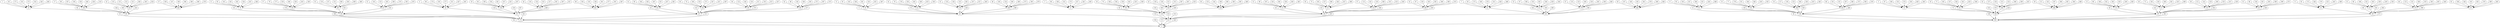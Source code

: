 digraph {
0;
1;
2;
3;
4;
5;
6;
7;
8;
9;
10;
11;
12;
13;
14;
15;
16;
17;
18;
19;
20;
21;
22;
23;
24;
25;
26;
27;
28;
29;
30;
31;
32;
33;
34;
35;
36;
37;
38;
39;
40;
41;
42;
43;
44;
45;
46;
47;
48;
49;
50;
51;
52;
53;
54;
55;
56;
57;
58;
59;
60;
61;
62;
63;
64;
65;
66;
67;
68;
69;
70;
71;
72;
73;
74;
75;
76;
77;
78;
79;
80;
81;
82;
83;
84;
85;
86;
87;
88;
89;
90;
91;
92;
93;
94;
95;
96;
97;
98;
99;
100;
101;
102;
103;
104;
105;
106;
107;
108;
109;
110;
111;
112;
113;
114;
115;
116;
117;
118;
119;
120;
121;
122;
123;
124;
125;
126;
127;
128;
129;
130;
131;
132;
133;
134;
135;
136;
137;
138;
139;
140;
141;
142;
143;
144;
145;
146;
147;
148;
149;
150;
151;
152;
153;
154;
155;
156;
157;
158;
159;
160;
161;
162;
163;
164;
165;
166;
167;
168;
169;
170;
171;
172;
173;
174;
175;
176;
177;
178;
179;
180;
181;
182;
183;
184;
185;
186;
187;
188;
189;
190;
191;
192;
193;
194;
195;
196;
197;
198;
199;
200;
201;
202;
203;
204;
205;
206;
207;
208;
209;
210;
211;
212;
213;
214;
215;
216;
217;
218;
219;
220;
221;
222;
223;
224;
225;
226;
227;
228;
229;
230;
231;
232;
233;
234;
235;
236;
237;
238;
239;
240;
241;
242;
243;
244;
245;
246;
247;
248;
249;
250;
251;
252;
253;
254;
255;
256;
257;
258;
259;
260;
261;
262;
263;
264;
265;
266;
267;
268;
269;
270;
271;
272;
273;
274;
275;
276;
277;
278;
279;
280;
281;
282;
283;
284;
285;
286;
287;
288;
289;
290;
291;
292;
293;
294;
295;
296;
297;
298;
299;
300;
301;
302;
303;
304;
305;
306;
307;
308;
309;
310;
311;
312;
313;
314;
315;
316;
317;
318;
319;
320;
321;
322;
323;
324;
325;
326;
327;
328;
329;
330;
331;
332;
333;
334;
335;
336;
337;
338;
339;
340;
341;
342;
343;
344;
345;
346;
347;
348;
349;
350;
351;
352;
353;
354;
355;
356;
357;
358;
359;
360;
361;
362;
363;
364;
365;
366;
367;
368;
369;
370;
371;
372;
373;
374;
375;
376;
377;
378;
379;
380;
381;
382;
383;
384;
385;
386;
387;
388;
389;
390;
391;
392;
393;
394;
395;
396;
397;
398;
399;
400;
401;
402;
403;
404;
405;
406;
407;
408;
409;
410;
411;
412;
413;
414;
415;
416;
417;
418;
419;
420;
421;
422;
423;
424;
425;
426;
427;
428;
429;
430;
431;
432;
433;
434;
435;
436;
437;
438;
439;
440;
441;
442;
443;
444;
445;
446;
447;
448;
449;
450;
451;
452;
453;
454;
455;
456;
457;
458;
459;
460;
461;
462;
463;
464;
465;
466;
467;
468;
469;
470;
471;
472;
473;
474;
475;
476;
477;
478;
479;
480;
481;
482;
483;
484;
485;
486;
487;
488;
489;
490;
491;
492;
493;
494;
495;
496;
497;
498;
499;
500;
501;
502;
503;
504;
505;
506;
507;
508;
509;
510;
511;
0 -> 0;
1 -> 10;
2 -> 21;
3 -> 31;
4 -> 34;
5 -> 40;
6 -> 55;
7 -> 61;
8 -> 81;
9 -> 91;
10 -> 68;
11 -> 78;
12 -> 115;
13 -> 121;
14 -> 102;
15 -> 108;
16 -> 170;
17 -> 160;
18 -> 191;
19 -> 181;
20 -> 136;
21 -> 130;
22 -> 157;
23 -> 151;
24 -> 251;
25 -> 241;
26 -> 238;
27 -> 228;
28 -> 217;
29 -> 211;
30 -> 204;
31 -> 198;
32 -> 276;
33 -> 286;
34 -> 257;
35 -> 267;
36 -> 310;
37 -> 316;
38 -> 291;
39 -> 297;
40 -> 325;
41 -> 335;
42 -> 336;
43 -> 346;
44 -> 359;
45 -> 365;
46 -> 370;
47 -> 376;
48 -> 446;
49 -> 436;
50 -> 427;
51 -> 417;
52 -> 412;
53 -> 406;
54 -> 393;
55 -> 387;
56 -> 495;
57 -> 485;
58 -> 506;
59 -> 496;
60 -> 461;
61 -> 455;
62 -> 472;
63 -> 466;
64 -> 136;
65 -> 130;
66 -> 157;
67 -> 151;
68 -> 170;
69 -> 160;
70 -> 191;
71 -> 181;
72 -> 217;
73 -> 211;
74 -> 204;
75 -> 198;
76 -> 251;
77 -> 241;
78 -> 238;
79 -> 228;
80 -> 34;
81 -> 40;
82 -> 55;
83 -> 61;
84 -> 0;
85 -> 10;
86 -> 21;
87 -> 31;
88 -> 115;
89 -> 121;
90 -> 102;
91 -> 108;
92 -> 81;
93 -> 91;
94 -> 68;
95 -> 78;
96 -> 412;
97 -> 406;
98 -> 393;
99 -> 387;
100 -> 446;
101 -> 436;
102 -> 427;
103 -> 417;
104 -> 461;
105 -> 455;
106 -> 472;
107 -> 466;
108 -> 495;
109 -> 485;
110 -> 506;
111 -> 496;
112 -> 310;
113 -> 316;
114 -> 291;
115 -> 297;
116 -> 276;
117 -> 286;
118 -> 257;
119 -> 267;
120 -> 359;
121 -> 365;
122 -> 370;
123 -> 376;
124 -> 325;
125 -> 335;
126 -> 336;
127 -> 346;
128 -> 336;
129 -> 346;
130 -> 325;
131 -> 335;
132 -> 370;
133 -> 376;
134 -> 359;
135 -> 365;
136 -> 257;
137 -> 267;
138 -> 276;
139 -> 286;
140 -> 291;
141 -> 297;
142 -> 310;
143 -> 316;
144 -> 506;
145 -> 496;
146 -> 495;
147 -> 485;
148 -> 472;
149 -> 466;
150 -> 461;
151 -> 455;
152 -> 427;
153 -> 417;
154 -> 446;
155 -> 436;
156 -> 393;
157 -> 387;
158 -> 412;
159 -> 406;
160 -> 68;
161 -> 78;
162 -> 81;
163 -> 91;
164 -> 102;
165 -> 108;
166 -> 115;
167 -> 121;
168 -> 21;
169 -> 31;
170 -> 0;
171 -> 10;
172 -> 55;
173 -> 61;
174 -> 34;
175 -> 40;
176 -> 238;
177 -> 228;
178 -> 251;
179 -> 241;
180 -> 204;
181 -> 198;
182 -> 217;
183 -> 211;
184 -> 191;
185 -> 181;
186 -> 170;
187 -> 160;
188 -> 157;
189 -> 151;
190 -> 136;
191 -> 130;
192 -> 472;
193 -> 466;
194 -> 461;
195 -> 455;
196 -> 506;
197 -> 496;
198 -> 495;
199 -> 485;
200 -> 393;
201 -> 387;
202 -> 412;
203 -> 406;
204 -> 427;
205 -> 417;
206 -> 446;
207 -> 436;
208 -> 370;
209 -> 376;
210 -> 359;
211 -> 365;
212 -> 336;
213 -> 346;
214 -> 325;
215 -> 335;
216 -> 291;
217 -> 297;
218 -> 310;
219 -> 316;
220 -> 257;
221 -> 267;
222 -> 276;
223 -> 286;
224 -> 204;
225 -> 198;
226 -> 217;
227 -> 211;
228 -> 238;
229 -> 228;
230 -> 251;
231 -> 241;
232 -> 157;
233 -> 151;
234 -> 136;
235 -> 130;
236 -> 191;
237 -> 181;
238 -> 170;
239 -> 160;
240 -> 102;
241 -> 108;
242 -> 115;
243 -> 121;
244 -> 68;
245 -> 78;
246 -> 81;
247 -> 91;
248 -> 55;
249 -> 61;
250 -> 34;
251 -> 40;
252 -> 21;
253 -> 31;
254 -> 0;
255 -> 10;
256 -> 160;
257 -> 170;
258 -> 181;
259 -> 191;
260 -> 130;
261 -> 136;
262 -> 151;
263 -> 157;
264 -> 241;
265 -> 251;
266 -> 228;
267 -> 238;
268 -> 211;
269 -> 217;
270 -> 198;
271 -> 204;
272 -> 10;
273 -> 0;
274 -> 31;
275 -> 21;
276 -> 40;
277 -> 34;
278 -> 61;
279 -> 55;
280 -> 91;
281 -> 81;
282 -> 78;
283 -> 68;
284 -> 121;
285 -> 115;
286 -> 108;
287 -> 102;
288 -> 436;
289 -> 446;
290 -> 417;
291 -> 427;
292 -> 406;
293 -> 412;
294 -> 387;
295 -> 393;
296 -> 485;
297 -> 495;
298 -> 496;
299 -> 506;
300 -> 455;
301 -> 461;
302 -> 466;
303 -> 472;
304 -> 286;
305 -> 276;
306 -> 267;
307 -> 257;
308 -> 316;
309 -> 310;
310 -> 297;
311 -> 291;
312 -> 335;
313 -> 325;
314 -> 346;
315 -> 336;
316 -> 365;
317 -> 359;
318 -> 376;
319 -> 370;
320 -> 40;
321 -> 34;
322 -> 61;
323 -> 55;
324 -> 10;
325 -> 0;
326 -> 31;
327 -> 21;
328 -> 121;
329 -> 115;
330 -> 108;
331 -> 102;
332 -> 91;
333 -> 81;
334 -> 78;
335 -> 68;
336 -> 130;
337 -> 136;
338 -> 151;
339 -> 157;
340 -> 160;
341 -> 170;
342 -> 181;
343 -> 191;
344 -> 211;
345 -> 217;
346 -> 198;
347 -> 204;
348 -> 241;
349 -> 251;
350 -> 228;
351 -> 238;
352 -> 316;
353 -> 310;
354 -> 297;
355 -> 291;
356 -> 286;
357 -> 276;
358 -> 267;
359 -> 257;
360 -> 365;
361 -> 359;
362 -> 376;
363 -> 370;
364 -> 335;
365 -> 325;
366 -> 346;
367 -> 336;
368 -> 406;
369 -> 412;
370 -> 387;
371 -> 393;
372 -> 436;
373 -> 446;
374 -> 417;
375 -> 427;
376 -> 455;
377 -> 461;
378 -> 466;
379 -> 472;
380 -> 485;
381 -> 495;
382 -> 496;
383 -> 506;
384 -> 496;
385 -> 506;
386 -> 485;
387 -> 495;
388 -> 466;
389 -> 472;
390 -> 455;
391 -> 461;
392 -> 417;
393 -> 427;
394 -> 436;
395 -> 446;
396 -> 387;
397 -> 393;
398 -> 406;
399 -> 412;
400 -> 346;
401 -> 336;
402 -> 335;
403 -> 325;
404 -> 376;
405 -> 370;
406 -> 365;
407 -> 359;
408 -> 267;
409 -> 257;
410 -> 286;
411 -> 276;
412 -> 297;
413 -> 291;
414 -> 316;
415 -> 310;
416 -> 228;
417 -> 238;
418 -> 241;
419 -> 251;
420 -> 198;
421 -> 204;
422 -> 211;
423 -> 217;
424 -> 181;
425 -> 191;
426 -> 160;
427 -> 170;
428 -> 151;
429 -> 157;
430 -> 130;
431 -> 136;
432 -> 78;
433 -> 68;
434 -> 91;
435 -> 81;
436 -> 108;
437 -> 102;
438 -> 121;
439 -> 115;
440 -> 31;
441 -> 21;
442 -> 10;
443 -> 0;
444 -> 61;
445 -> 55;
446 -> 40;
447 -> 34;
448 -> 376;
449 -> 370;
450 -> 365;
451 -> 359;
452 -> 346;
453 -> 336;
454 -> 335;
455 -> 325;
456 -> 297;
457 -> 291;
458 -> 316;
459 -> 310;
460 -> 267;
461 -> 257;
462 -> 286;
463 -> 276;
464 -> 466;
465 -> 472;
466 -> 455;
467 -> 461;
468 -> 496;
469 -> 506;
470 -> 485;
471 -> 495;
472 -> 387;
473 -> 393;
474 -> 406;
475 -> 412;
476 -> 417;
477 -> 427;
478 -> 436;
479 -> 446;
480 -> 108;
481 -> 102;
482 -> 121;
483 -> 115;
484 -> 78;
485 -> 68;
486 -> 91;
487 -> 81;
488 -> 61;
489 -> 55;
490 -> 40;
491 -> 34;
492 -> 31;
493 -> 21;
494 -> 10;
495 -> 0;
496 -> 198;
497 -> 204;
498 -> 211;
499 -> 217;
500 -> 228;
501 -> 238;
502 -> 241;
503 -> 251;
504 -> 151;
505 -> 157;
506 -> 130;
507 -> 136;
508 -> 181;
509 -> 191;
510 -> 160;
511 -> 170;
}
